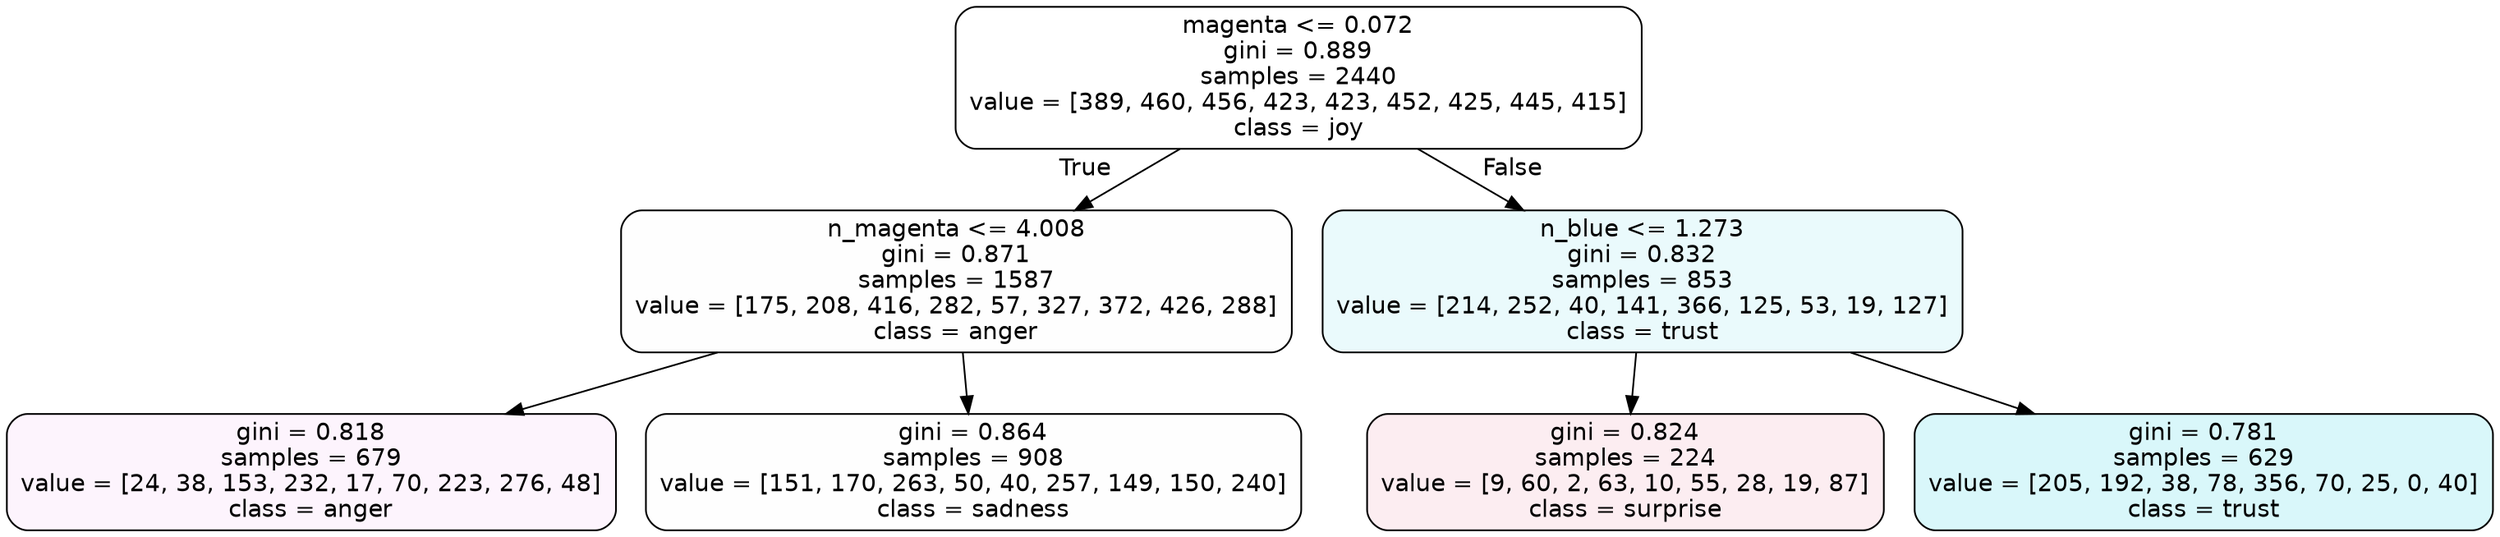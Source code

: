 digraph Tree {
node [shape=box, style="filled, rounded", color="black", fontname=helvetica] ;
edge [fontname=helvetica] ;
0 [label="magenta <= 0.072\ngini = 0.889\nsamples = 2440\nvalue = [389, 460, 456, 423, 423, 452, 425, 445, 415]\nclass = joy", fillcolor="#d7e53900"] ;
1 [label="n_magenta <= 4.008\ngini = 0.871\nsamples = 1587\nvalue = [175, 208, 416, 282, 57, 327, 372, 426, 288]\nclass = anger", fillcolor="#e539d701"] ;
0 -> 1 [labeldistance=2.5, labelangle=45, headlabel="True"] ;
2 [label="gini = 0.818\nsamples = 679\nvalue = [24, 38, 153, 232, 17, 70, 223, 276, 48]\nclass = anger", fillcolor="#e539d70d"] ;
1 -> 2 ;
3 [label="gini = 0.864\nsamples = 908\nvalue = [151, 170, 263, 50, 40, 257, 149, 150, 240]\nclass = sadness", fillcolor="#64e53901"] ;
1 -> 3 ;
4 [label="n_blue <= 1.273\ngini = 0.832\nsamples = 853\nvalue = [214, 252, 40, 141, 366, 125, 53, 19, 127]\nclass = trust", fillcolor="#39d7e51b"] ;
0 -> 4 [labeldistance=2.5, labelangle=-45, headlabel="False"] ;
5 [label="gini = 0.824\nsamples = 224\nvalue = [9, 60, 2, 63, 10, 55, 28, 19, 87]\nclass = surprise", fillcolor="#e5396417"] ;
4 -> 5 ;
6 [label="gini = 0.781\nsamples = 629\nvalue = [205, 192, 38, 78, 356, 70, 25, 0, 40]\nclass = trust", fillcolor="#39d7e530"] ;
4 -> 6 ;
}